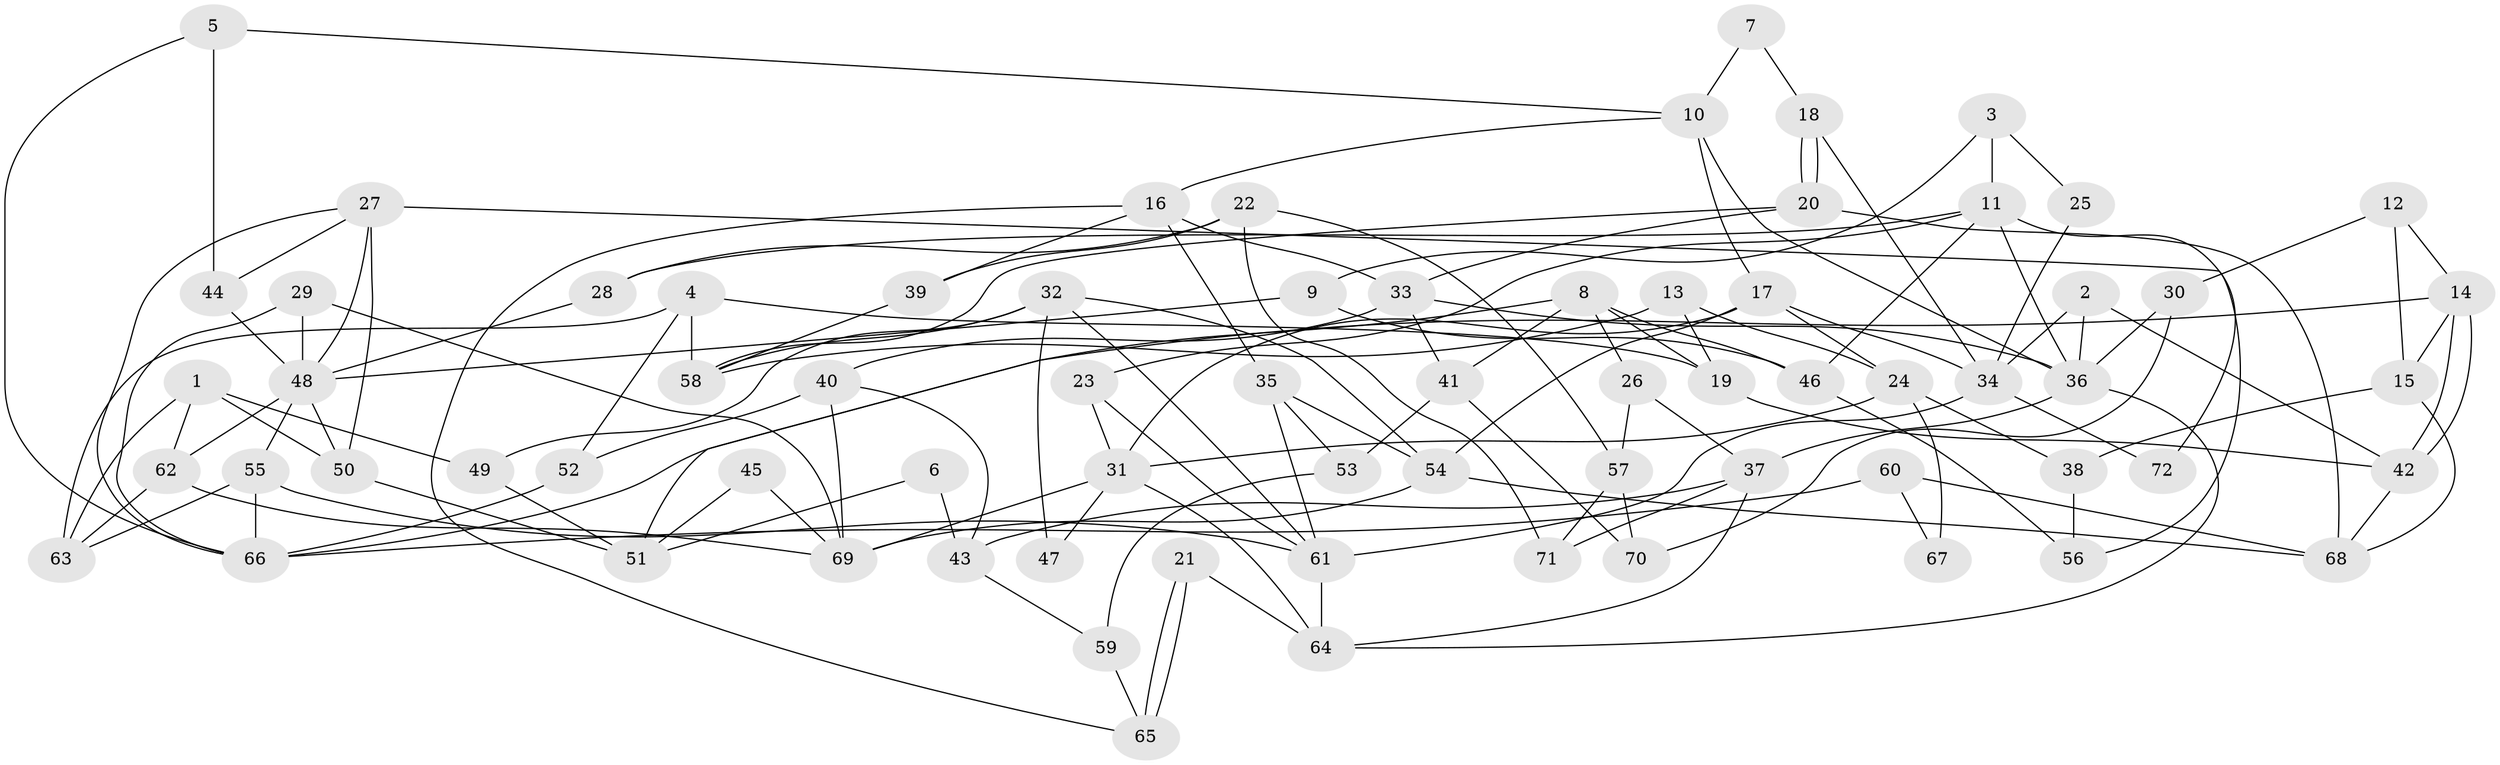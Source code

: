 // Generated by graph-tools (version 1.1) at 2025/36/03/09/25 02:36:11]
// undirected, 72 vertices, 144 edges
graph export_dot {
graph [start="1"]
  node [color=gray90,style=filled];
  1;
  2;
  3;
  4;
  5;
  6;
  7;
  8;
  9;
  10;
  11;
  12;
  13;
  14;
  15;
  16;
  17;
  18;
  19;
  20;
  21;
  22;
  23;
  24;
  25;
  26;
  27;
  28;
  29;
  30;
  31;
  32;
  33;
  34;
  35;
  36;
  37;
  38;
  39;
  40;
  41;
  42;
  43;
  44;
  45;
  46;
  47;
  48;
  49;
  50;
  51;
  52;
  53;
  54;
  55;
  56;
  57;
  58;
  59;
  60;
  61;
  62;
  63;
  64;
  65;
  66;
  67;
  68;
  69;
  70;
  71;
  72;
  1 -- 49;
  1 -- 62;
  1 -- 50;
  1 -- 63;
  2 -- 42;
  2 -- 36;
  2 -- 34;
  3 -- 11;
  3 -- 9;
  3 -- 25;
  4 -- 58;
  4 -- 52;
  4 -- 19;
  4 -- 63;
  5 -- 10;
  5 -- 66;
  5 -- 44;
  6 -- 43;
  6 -- 51;
  7 -- 18;
  7 -- 10;
  8 -- 19;
  8 -- 41;
  8 -- 26;
  8 -- 46;
  8 -- 51;
  9 -- 46;
  9 -- 48;
  10 -- 17;
  10 -- 36;
  10 -- 16;
  11 -- 36;
  11 -- 28;
  11 -- 23;
  11 -- 46;
  11 -- 72;
  12 -- 15;
  12 -- 14;
  12 -- 30;
  13 -- 19;
  13 -- 24;
  13 -- 58;
  14 -- 42;
  14 -- 42;
  14 -- 15;
  14 -- 66;
  15 -- 38;
  15 -- 68;
  16 -- 35;
  16 -- 33;
  16 -- 39;
  16 -- 65;
  17 -- 34;
  17 -- 31;
  17 -- 24;
  17 -- 54;
  18 -- 20;
  18 -- 20;
  18 -- 34;
  19 -- 42;
  20 -- 33;
  20 -- 58;
  20 -- 68;
  21 -- 64;
  21 -- 65;
  21 -- 65;
  22 -- 71;
  22 -- 39;
  22 -- 28;
  22 -- 57;
  23 -- 61;
  23 -- 31;
  24 -- 31;
  24 -- 38;
  24 -- 67;
  25 -- 34;
  26 -- 57;
  26 -- 37;
  27 -- 50;
  27 -- 44;
  27 -- 48;
  27 -- 56;
  27 -- 66;
  28 -- 48;
  29 -- 48;
  29 -- 66;
  29 -- 69;
  30 -- 36;
  30 -- 70;
  31 -- 69;
  31 -- 47;
  31 -- 64;
  32 -- 54;
  32 -- 58;
  32 -- 47;
  32 -- 49;
  32 -- 61;
  33 -- 36;
  33 -- 40;
  33 -- 41;
  34 -- 61;
  34 -- 72;
  35 -- 54;
  35 -- 61;
  35 -- 53;
  36 -- 37;
  36 -- 64;
  37 -- 64;
  37 -- 43;
  37 -- 71;
  38 -- 56;
  39 -- 58;
  40 -- 69;
  40 -- 43;
  40 -- 52;
  41 -- 53;
  41 -- 70;
  42 -- 68;
  43 -- 59;
  44 -- 48;
  45 -- 51;
  45 -- 69;
  46 -- 56;
  48 -- 55;
  48 -- 50;
  48 -- 62;
  49 -- 51;
  50 -- 51;
  52 -- 66;
  53 -- 59;
  54 -- 69;
  54 -- 68;
  55 -- 66;
  55 -- 63;
  55 -- 61;
  57 -- 70;
  57 -- 71;
  59 -- 65;
  60 -- 66;
  60 -- 68;
  60 -- 67;
  61 -- 64;
  62 -- 63;
  62 -- 69;
}
